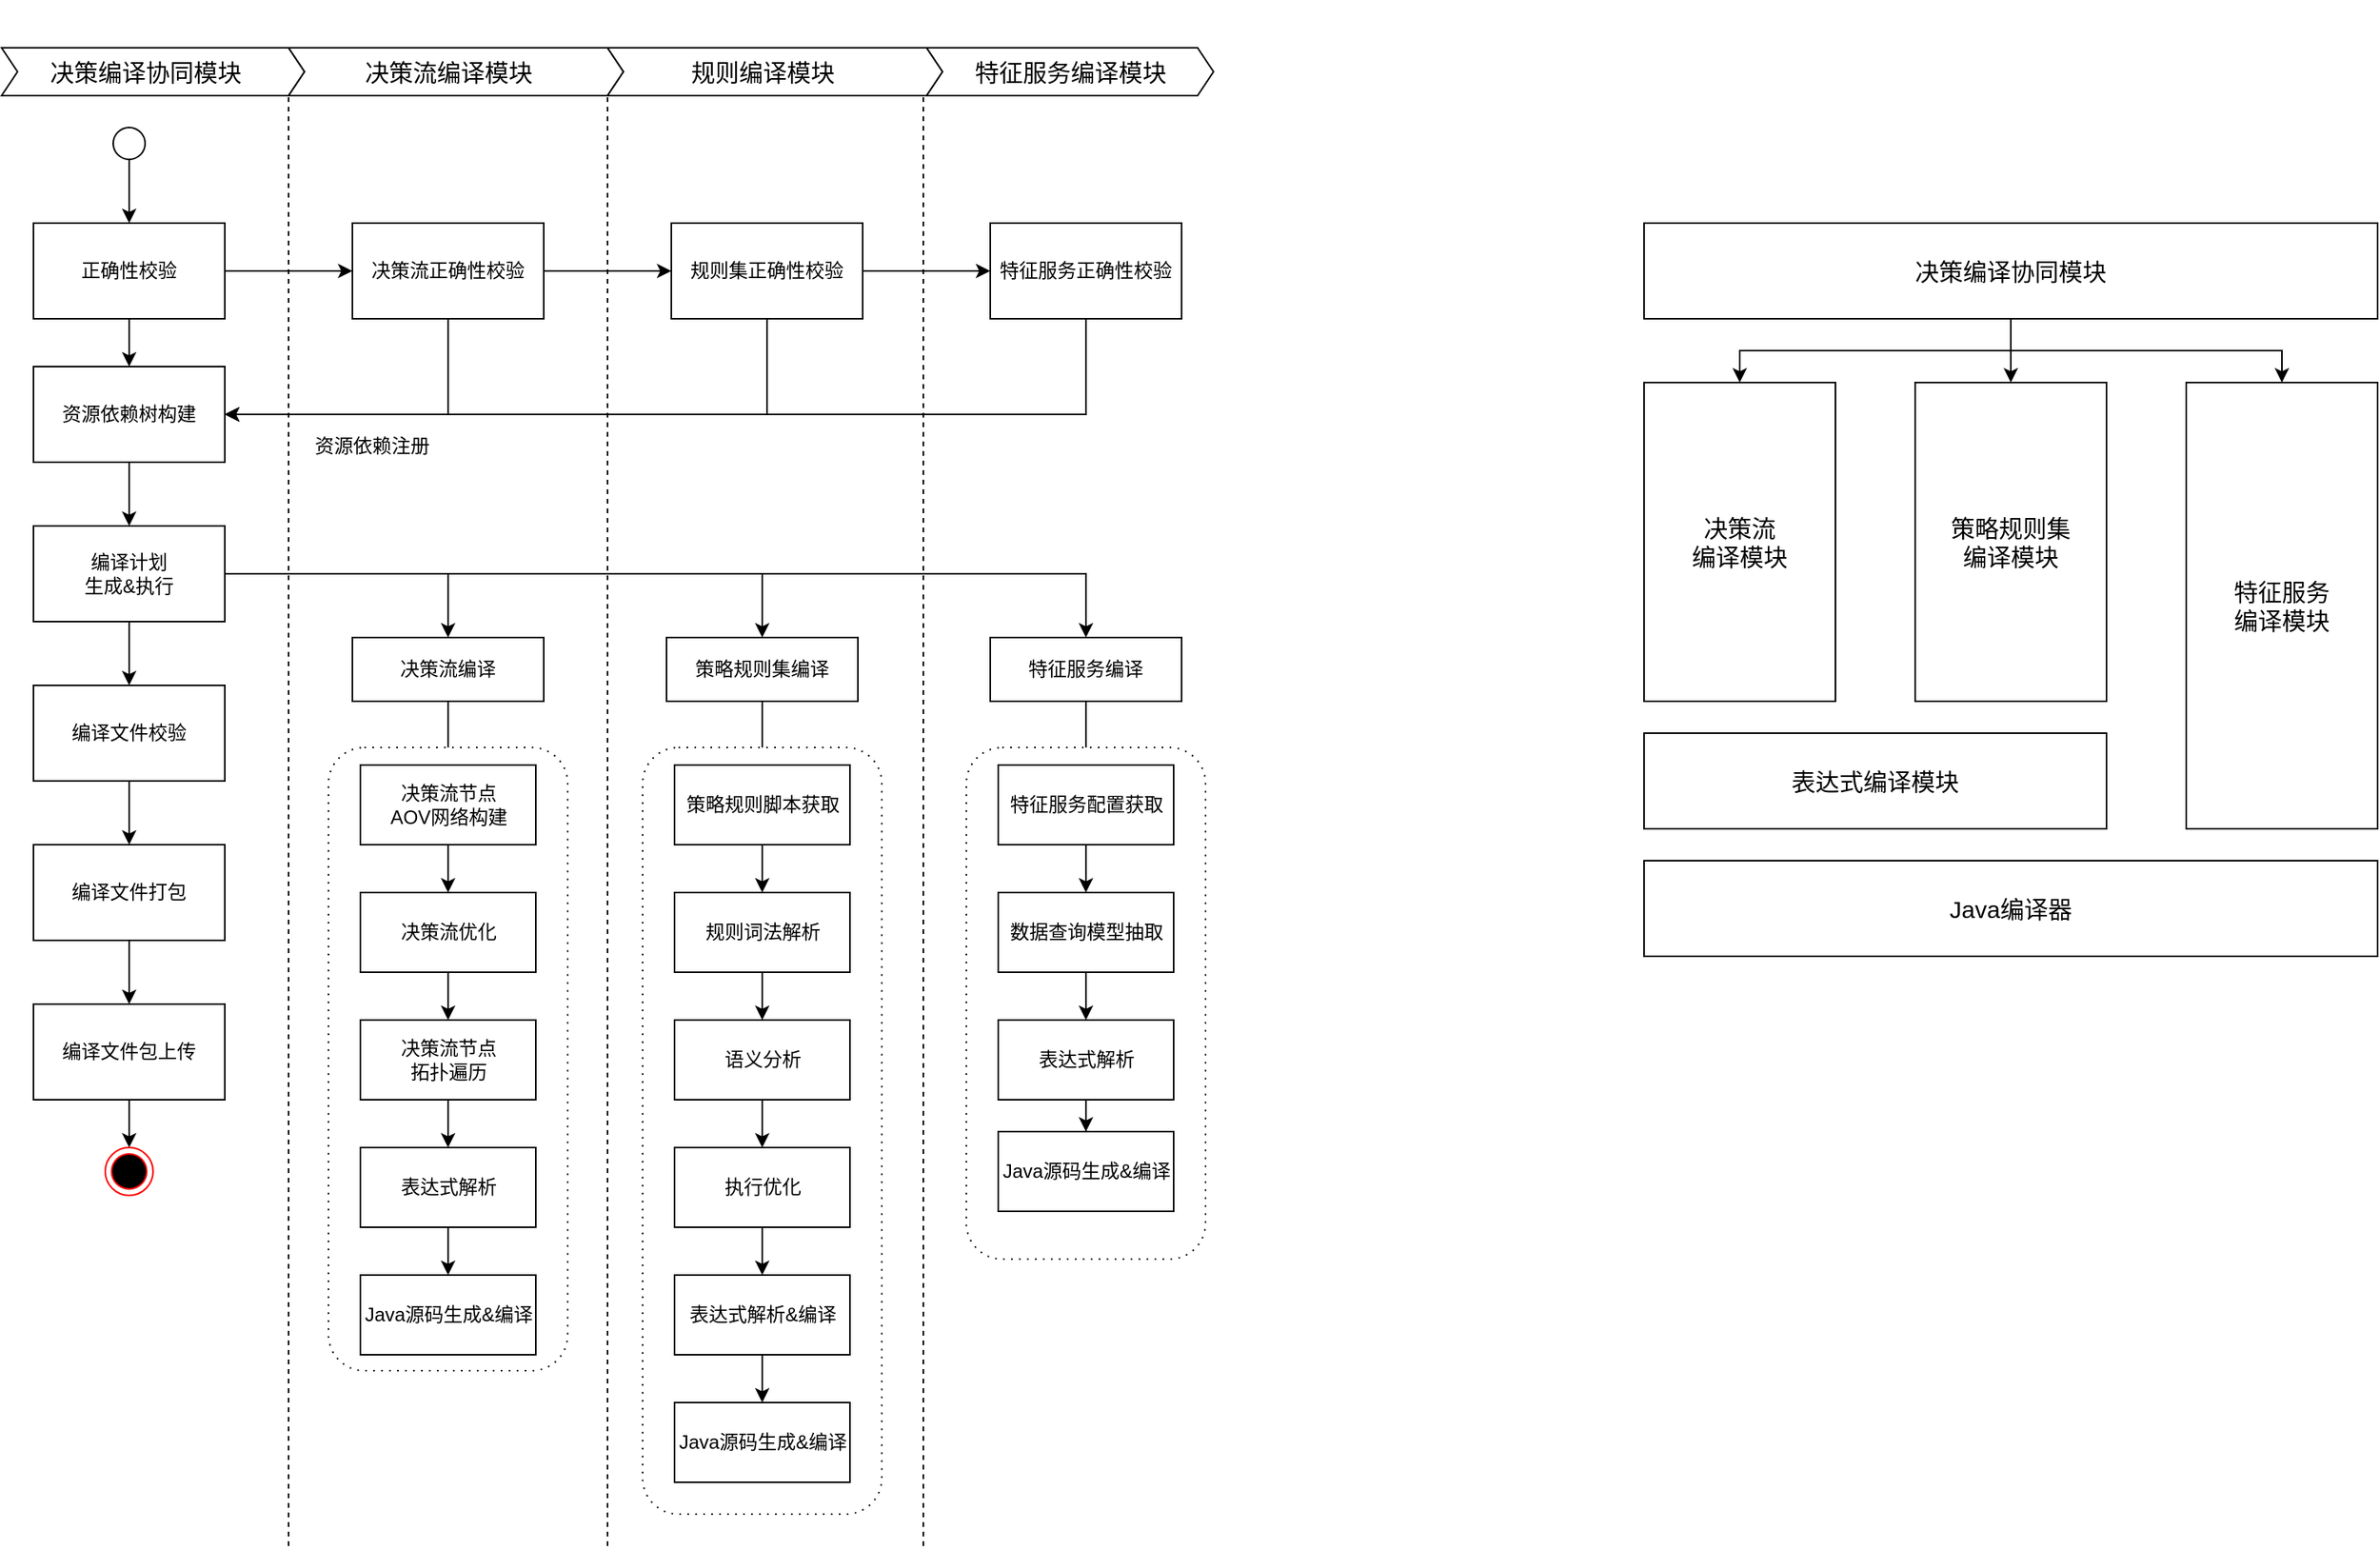 <mxfile version="13.6.4" type="github">
  <diagram id="XIEwJmgOxNmqymngDd2L" name="Page-1">
    <mxGraphModel dx="1463" dy="1116" grid="1" gridSize="10" guides="1" tooltips="1" connect="1" arrows="1" fold="1" page="1" pageScale="1" pageWidth="827" pageHeight="1169" math="0" shadow="0">
      <root>
        <mxCell id="0" />
        <mxCell id="1" parent="0" />
        <mxCell id="7AzHG-92tgLLTeT5lNPb-124" value="&#xa;&#xa;&lt;span style=&quot;color: rgba(0, 0, 0, 0); font-family: monospace; font-size: 0px; font-style: normal; font-weight: 400; letter-spacing: normal; text-indent: 0px; text-transform: none; word-spacing: 0px; background-color: rgb(248, 249, 250); display: inline; float: none;&quot;&gt;&amp;nbsp;&lt;/span&gt;&#xa;&#xa;" style="html=1;shadow=0;dashed=0;align=center;verticalAlign=middle;shape=mxgraph.arrows2.arrow;dy=0;dx=10;notch=10;fontSize=15;" vertex="1" parent="1">
          <mxGeometry x="470" y="300" width="210" height="30" as="geometry" />
        </mxCell>
        <mxCell id="7AzHG-92tgLLTeT5lNPb-114" value="&#xa;&#xa;&lt;span style=&quot;color: rgba(0, 0, 0, 0); font-family: monospace; font-size: 0px; font-style: normal; font-weight: 400; letter-spacing: normal; text-indent: 0px; text-transform: none; word-spacing: 0px; background-color: rgb(248, 249, 250); display: inline; float: none;&quot;&gt;&amp;nbsp;&lt;/span&gt;&#xa;&#xa;" style="endArrow=none;dashed=1;html=1;entryX=0;entryY=0;entryDx=0;entryDy=0;entryPerimeter=0;" parent="1" edge="1" target="7AzHG-92tgLLTeT5lNPb-123">
          <mxGeometry width="50" height="50" relative="1" as="geometry">
            <mxPoint x="270" y="1240" as="sourcePoint" />
            <mxPoint x="270" y="280" as="targetPoint" />
          </mxGeometry>
        </mxCell>
        <mxCell id="7AzHG-92tgLLTeT5lNPb-15" value="&#xa;&#xa;&lt;span style=&quot;color: rgba(0, 0, 0, 0); font-family: monospace; font-size: 0px; font-style: normal; font-weight: 400; letter-spacing: normal; text-indent: 0px; text-transform: none; word-spacing: 0px; background-color: rgb(248, 249, 250); display: inline; float: none;&quot;&gt;&amp;nbsp;&lt;/span&gt;&#xa;&#xa;" style="endArrow=none;dashed=1;html=1;" parent="1" edge="1">
          <mxGeometry width="50" height="50" relative="1" as="geometry">
            <mxPoint x="470" y="1240" as="sourcePoint" />
            <mxPoint x="470" y="326" as="targetPoint" />
          </mxGeometry>
        </mxCell>
        <mxCell id="7AzHG-92tgLLTeT5lNPb-24" value="&#xa;&#xa;&lt;span style=&quot;color: rgba(0, 0, 0, 0); font-family: monospace; font-size: 0px; font-style: normal; font-weight: 400; letter-spacing: normal; text-indent: 0px; text-transform: none; word-spacing: 0px; background-color: rgb(248, 249, 250); display: inline; float: none;&quot;&gt;&amp;nbsp;&lt;/span&gt;&#xa;&#xa;" style="endArrow=none;dashed=1;html=1;entryX=0;entryY=0;entryDx=200;entryDy=0;entryPerimeter=0;" parent="1" edge="1">
          <mxGeometry width="50" height="50" relative="1" as="geometry">
            <mxPoint x="668" y="1240" as="sourcePoint" />
            <mxPoint x="668" y="300" as="targetPoint" />
          </mxGeometry>
        </mxCell>
        <mxCell id="7AzHG-92tgLLTeT5lNPb-121" value="&#xa;&#xa;&lt;span style=&quot;color: rgba(0, 0, 0, 0); font-family: monospace; font-size: 0px; font-style: normal; font-weight: 400; letter-spacing: normal; text-indent: 0px; text-transform: none; word-spacing: 0px; background-color: rgb(248, 249, 250); display: inline; float: none;&quot;&gt;&amp;nbsp;&lt;/span&gt;&#xa;&#xa;" style="html=1;shadow=0;dashed=0;align=center;verticalAlign=middle;shape=mxgraph.arrows2.arrow;dy=0;dx=10;notch=10;fontSize=15;" vertex="1" parent="1">
          <mxGeometry x="90" y="300" width="190" height="30" as="geometry" />
        </mxCell>
        <mxCell id="7AzHG-92tgLLTeT5lNPb-123" value="&#xa;&#xa;&lt;span style=&quot;color: rgba(0, 0, 0, 0); font-family: monospace; font-size: 0px; font-style: normal; font-weight: 400; letter-spacing: normal; text-indent: 0px; text-transform: none; word-spacing: 0px; background-color: rgb(248, 249, 250); display: inline; float: none;&quot;&gt;&amp;nbsp;&lt;/span&gt;&#xa;&#xa;" style="html=1;shadow=0;dashed=0;align=center;verticalAlign=middle;shape=mxgraph.arrows2.arrow;dy=0;dx=10;notch=10;fontSize=15;" vertex="1" parent="1">
          <mxGeometry x="270" y="300" width="210" height="30" as="geometry" />
        </mxCell>
        <mxCell id="7AzHG-92tgLLTeT5lNPb-127" value="&#xa;&#xa;&lt;span style=&quot;color: rgba(0, 0, 0, 0); font-family: monospace; font-size: 0px; font-style: normal; font-weight: 400; letter-spacing: normal; text-indent: 0px; text-transform: none; word-spacing: 0px; background-color: rgb(248, 249, 250); display: inline; float: none;&quot;&gt;&amp;nbsp;&lt;/span&gt;&#xa;&#xa;" style="html=1;shadow=0;dashed=0;align=center;verticalAlign=middle;shape=mxgraph.arrows2.arrow;dy=0;dx=10;notch=10;fontSize=15;" vertex="1" parent="1">
          <mxGeometry x="670" y="300" width="180" height="30" as="geometry" />
        </mxCell>
        <mxCell id="7AzHG-92tgLLTeT5lNPb-128" value="&#xa;&#xa;&lt;span style=&quot;color: rgba(0, 0, 0, 0); font-family: monospace; font-size: 0px; font-style: normal; font-weight: 400; letter-spacing: normal; text-indent: 0px; text-transform: none; word-spacing: 0px; background-color: rgb(248, 249, 250); display: inline; float: none;&quot;&gt;&amp;nbsp;&lt;/span&gt;&#xa;&#xa;" style="html=1;shadow=0;dashed=0;align=center;verticalAlign=middle;shape=mxgraph.arrows2.arrow;dy=0;dx=10;notch=10;fontSize=15;" vertex="1" parent="1">
          <mxGeometry x="470" y="300" width="210" height="30" as="geometry" />
        </mxCell>
        <mxCell id="7AzHG-92tgLLTeT5lNPb-29" value="" style="edgeStyle=orthogonalEdgeStyle;rounded=0;orthogonalLoop=1;jettySize=auto;html=1;exitX=0.5;exitY=1;exitDx=0;exitDy=0;" parent="1" source="7AzHG-92tgLLTeT5lNPb-2" target="7AzHG-92tgLLTeT5lNPb-17" edge="1">
          <mxGeometry relative="1" as="geometry" />
        </mxCell>
        <mxCell id="7AzHG-92tgLLTeT5lNPb-35" value="" style="edgeStyle=orthogonalEdgeStyle;rounded=0;orthogonalLoop=1;jettySize=auto;html=1;" parent="1" source="7AzHG-92tgLLTeT5lNPb-1" target="7AzHG-92tgLLTeT5lNPb-34" edge="1">
          <mxGeometry relative="1" as="geometry" />
        </mxCell>
        <mxCell id="kVF2bjEt8h-Rvxi-zuzt-1" value="" style="edgeStyle=orthogonalEdgeStyle;rounded=0;orthogonalLoop=1;jettySize=auto;html=1;entryX=0.5;entryY=0;entryDx=0;entryDy=0;" edge="1" parent="1" source="7AzHG-92tgLLTeT5lNPb-1" target="7AzHG-92tgLLTeT5lNPb-2">
          <mxGeometry relative="1" as="geometry">
            <mxPoint x="170" y="490" as="targetPoint" />
          </mxGeometry>
        </mxCell>
        <mxCell id="7AzHG-92tgLLTeT5lNPb-1" value="正确性校验" style="rounded=0;whiteSpace=wrap;html=1;" parent="1" vertex="1">
          <mxGeometry x="110" y="410" width="120" height="60" as="geometry" />
        </mxCell>
        <mxCell id="7AzHG-92tgLLTeT5lNPb-2" value="资源依赖树构建" style="whiteSpace=wrap;html=1;rounded=0;" parent="1" vertex="1">
          <mxGeometry x="110" y="500" width="120" height="60" as="geometry" />
        </mxCell>
        <mxCell id="7AzHG-92tgLLTeT5lNPb-83" value="" style="edgeStyle=orthogonalEdgeStyle;rounded=0;orthogonalLoop=1;jettySize=auto;html=1;startArrow=none;startFill=0;endArrow=classic;endFill=1;" parent="1" source="7AzHG-92tgLLTeT5lNPb-4" edge="1">
          <mxGeometry relative="1" as="geometry">
            <mxPoint x="567" y="790" as="targetPoint" />
          </mxGeometry>
        </mxCell>
        <mxCell id="7AzHG-92tgLLTeT5lNPb-4" value="策略规则集编译" style="whiteSpace=wrap;html=1;rounded=0;" parent="1" vertex="1">
          <mxGeometry x="507" y="670" width="120" height="40" as="geometry" />
        </mxCell>
        <mxCell id="7AzHG-92tgLLTeT5lNPb-27" value="" style="edgeStyle=orthogonalEdgeStyle;rounded=0;orthogonalLoop=1;jettySize=auto;html=1;" parent="1" source="7AzHG-92tgLLTeT5lNPb-9" target="7AzHG-92tgLLTeT5lNPb-1" edge="1">
          <mxGeometry relative="1" as="geometry" />
        </mxCell>
        <mxCell id="7AzHG-92tgLLTeT5lNPb-9" value="" style="verticalLabelPosition=bottom;verticalAlign=top;html=1;shape=mxgraph.flowchart.on-page_reference;" parent="1" vertex="1">
          <mxGeometry x="160" y="350" width="20" height="20" as="geometry" />
        </mxCell>
        <mxCell id="7AzHG-92tgLLTeT5lNPb-13" value="&lt;span&gt;特征服务编译&lt;/span&gt;" style="whiteSpace=wrap;html=1;rounded=0;" parent="1" vertex="1">
          <mxGeometry x="710" y="670" width="120" height="40" as="geometry" />
        </mxCell>
        <mxCell id="7AzHG-92tgLLTeT5lNPb-20" value="&#xa;&#xa;&lt;span style=&quot;color: rgba(0, 0, 0, 0); font-family: monospace; font-size: 0px; font-style: normal; font-weight: 400; letter-spacing: normal; text-indent: 0px; text-transform: none; word-spacing: 0px; background-color: rgb(248, 249, 250); display: inline; float: none;&quot;&gt;&amp;nbsp;&lt;/span&gt;&#xa;&#xa;" style="edgeStyle=orthogonalEdgeStyle;rounded=0;orthogonalLoop=1;jettySize=auto;html=1;exitX=1;exitY=0.5;exitDx=0;exitDy=0;entryX=0.5;entryY=0;entryDx=0;entryDy=0;" parent="1" source="7AzHG-92tgLLTeT5lNPb-17" target="7AzHG-92tgLLTeT5lNPb-13" edge="1">
          <mxGeometry relative="1" as="geometry" />
        </mxCell>
        <mxCell id="7AzHG-92tgLLTeT5lNPb-16" value="决策流编译" style="whiteSpace=wrap;html=1;rounded=0;" parent="1" vertex="1">
          <mxGeometry x="310" y="670" width="120" height="40" as="geometry" />
        </mxCell>
        <mxCell id="7AzHG-92tgLLTeT5lNPb-19" value="" style="edgeStyle=orthogonalEdgeStyle;rounded=0;orthogonalLoop=1;jettySize=auto;html=1;" parent="1" source="7AzHG-92tgLLTeT5lNPb-17" target="7AzHG-92tgLLTeT5lNPb-16" edge="1">
          <mxGeometry relative="1" as="geometry" />
        </mxCell>
        <mxCell id="7AzHG-92tgLLTeT5lNPb-22" value="" style="edgeStyle=orthogonalEdgeStyle;rounded=0;orthogonalLoop=1;jettySize=auto;html=1;" parent="1" source="7AzHG-92tgLLTeT5lNPb-17" target="7AzHG-92tgLLTeT5lNPb-4" edge="1">
          <mxGeometry relative="1" as="geometry">
            <mxPoint x="310" y="630" as="targetPoint" />
          </mxGeometry>
        </mxCell>
        <mxCell id="7AzHG-92tgLLTeT5lNPb-42" value="" style="edgeStyle=orthogonalEdgeStyle;rounded=0;orthogonalLoop=1;jettySize=auto;html=1;" parent="1" source="7AzHG-92tgLLTeT5lNPb-17" target="7AzHG-92tgLLTeT5lNPb-41" edge="1">
          <mxGeometry relative="1" as="geometry" />
        </mxCell>
        <mxCell id="7AzHG-92tgLLTeT5lNPb-17" value="编译计划&lt;br&gt;生成&amp;amp;执行" style="whiteSpace=wrap;html=1;rounded=0;" parent="1" vertex="1">
          <mxGeometry x="110" y="600" width="120" height="60" as="geometry" />
        </mxCell>
        <mxCell id="7AzHG-92tgLLTeT5lNPb-37" value="" style="edgeStyle=orthogonalEdgeStyle;rounded=0;orthogonalLoop=1;jettySize=auto;html=1;" parent="1" source="7AzHG-92tgLLTeT5lNPb-34" target="7AzHG-92tgLLTeT5lNPb-36" edge="1">
          <mxGeometry relative="1" as="geometry" />
        </mxCell>
        <mxCell id="kVF2bjEt8h-Rvxi-zuzt-11" style="edgeStyle=orthogonalEdgeStyle;rounded=0;orthogonalLoop=1;jettySize=auto;html=1;entryX=1;entryY=0.5;entryDx=0;entryDy=0;" edge="1" parent="1" source="7AzHG-92tgLLTeT5lNPb-34" target="7AzHG-92tgLLTeT5lNPb-2">
          <mxGeometry relative="1" as="geometry">
            <Array as="points">
              <mxPoint x="370" y="530" />
            </Array>
          </mxGeometry>
        </mxCell>
        <mxCell id="7AzHG-92tgLLTeT5lNPb-34" value="决策流正确性校验" style="whiteSpace=wrap;html=1;rounded=0;" parent="1" vertex="1">
          <mxGeometry x="310" y="410" width="120" height="60" as="geometry" />
        </mxCell>
        <mxCell id="7AzHG-92tgLLTeT5lNPb-39" value="" style="edgeStyle=orthogonalEdgeStyle;rounded=0;orthogonalLoop=1;jettySize=auto;html=1;" parent="1" source="7AzHG-92tgLLTeT5lNPb-36" target="7AzHG-92tgLLTeT5lNPb-38" edge="1">
          <mxGeometry relative="1" as="geometry" />
        </mxCell>
        <mxCell id="kVF2bjEt8h-Rvxi-zuzt-12" value="&#xa;&#xa;&lt;span style=&quot;color: rgba(0, 0, 0, 0); font-family: monospace; font-size: 0px; font-style: normal; font-weight: 400; letter-spacing: normal; text-indent: 0px; text-transform: none; word-spacing: 0px; background-color: rgb(248, 249, 250); display: inline; float: none;&quot;&gt;&amp;nbsp;&lt;/span&gt;&#xa;&#xa;" style="edgeStyle=orthogonalEdgeStyle;rounded=0;orthogonalLoop=1;jettySize=auto;html=1;entryX=1;entryY=0.5;entryDx=0;entryDy=0;" edge="1" parent="1" source="7AzHG-92tgLLTeT5lNPb-36" target="7AzHG-92tgLLTeT5lNPb-2">
          <mxGeometry relative="1" as="geometry">
            <Array as="points">
              <mxPoint x="570" y="530" />
            </Array>
          </mxGeometry>
        </mxCell>
        <mxCell id="7AzHG-92tgLLTeT5lNPb-36" value="规则集正确性校验" style="whiteSpace=wrap;html=1;rounded=0;" parent="1" vertex="1">
          <mxGeometry x="510" y="410" width="120" height="60" as="geometry" />
        </mxCell>
        <mxCell id="kVF2bjEt8h-Rvxi-zuzt-13" style="edgeStyle=orthogonalEdgeStyle;rounded=0;orthogonalLoop=1;jettySize=auto;html=1;entryX=1;entryY=0.5;entryDx=0;entryDy=0;" edge="1" parent="1" source="7AzHG-92tgLLTeT5lNPb-38" target="7AzHG-92tgLLTeT5lNPb-2">
          <mxGeometry relative="1" as="geometry">
            <Array as="points">
              <mxPoint x="770" y="530" />
            </Array>
          </mxGeometry>
        </mxCell>
        <mxCell id="7AzHG-92tgLLTeT5lNPb-38" value="特征服务正确性校验" style="whiteSpace=wrap;html=1;rounded=0;" parent="1" vertex="1">
          <mxGeometry x="710" y="410" width="120" height="60" as="geometry" />
        </mxCell>
        <mxCell id="7AzHG-92tgLLTeT5lNPb-44" value="" style="edgeStyle=orthogonalEdgeStyle;rounded=0;orthogonalLoop=1;jettySize=auto;html=1;" parent="1" source="7AzHG-92tgLLTeT5lNPb-41" target="7AzHG-92tgLLTeT5lNPb-43" edge="1">
          <mxGeometry relative="1" as="geometry" />
        </mxCell>
        <mxCell id="7AzHG-92tgLLTeT5lNPb-41" value="编译文件校验" style="whiteSpace=wrap;html=1;rounded=0;" parent="1" vertex="1">
          <mxGeometry x="110" y="700" width="120" height="60" as="geometry" />
        </mxCell>
        <mxCell id="7AzHG-92tgLLTeT5lNPb-46" value="" style="edgeStyle=orthogonalEdgeStyle;rounded=0;orthogonalLoop=1;jettySize=auto;html=1;" parent="1" source="7AzHG-92tgLLTeT5lNPb-43" target="7AzHG-92tgLLTeT5lNPb-45" edge="1">
          <mxGeometry relative="1" as="geometry" />
        </mxCell>
        <mxCell id="7AzHG-92tgLLTeT5lNPb-43" value="编译文件打包" style="whiteSpace=wrap;html=1;rounded=0;" parent="1" vertex="1">
          <mxGeometry x="110" y="800" width="120" height="60" as="geometry" />
        </mxCell>
        <mxCell id="7AzHG-92tgLLTeT5lNPb-52" value="" style="edgeStyle=orthogonalEdgeStyle;rounded=0;orthogonalLoop=1;jettySize=auto;html=1;" parent="1" source="7AzHG-92tgLLTeT5lNPb-45" target="7AzHG-92tgLLTeT5lNPb-51" edge="1">
          <mxGeometry relative="1" as="geometry" />
        </mxCell>
        <mxCell id="7AzHG-92tgLLTeT5lNPb-45" value="编译文件包上传" style="whiteSpace=wrap;html=1;rounded=0;" parent="1" vertex="1">
          <mxGeometry x="110" y="900" width="120" height="60" as="geometry" />
        </mxCell>
        <mxCell id="7AzHG-92tgLLTeT5lNPb-51" value="" style="ellipse;html=1;shape=endState;fillColor=#000000;strokeColor=#ff0000;" parent="1" vertex="1">
          <mxGeometry x="155" y="990" width="30" height="30" as="geometry" />
        </mxCell>
        <mxCell id="7AzHG-92tgLLTeT5lNPb-57" value="" style="edgeStyle=orthogonalEdgeStyle;rounded=0;orthogonalLoop=1;jettySize=auto;html=1;endArrow=none;endFill=0;" parent="1" source="7AzHG-92tgLLTeT5lNPb-55" target="7AzHG-92tgLLTeT5lNPb-16" edge="1">
          <mxGeometry relative="1" as="geometry" />
        </mxCell>
        <mxCell id="7AzHG-92tgLLTeT5lNPb-55" value="&#xa;&#xa;&lt;span style=&quot;color: rgba(0, 0, 0, 0); font-family: monospace; font-size: 0px; font-style: normal; font-weight: 400; letter-spacing: normal; text-indent: 0px; text-transform: none; word-spacing: 0px; background-color: rgb(248, 249, 250); display: inline; float: none;&quot;&gt;&amp;nbsp;&lt;/span&gt;&#xa;&#xa;" style="shape=ext;rounded=1;html=1;whiteSpace=wrap;dashed=1;dashPattern=1 4;" parent="1" vertex="1">
          <mxGeometry x="295" y="739" width="150" height="391" as="geometry" />
        </mxCell>
        <mxCell id="7AzHG-92tgLLTeT5lNPb-67" value="" style="edgeStyle=orthogonalEdgeStyle;rounded=0;orthogonalLoop=1;jettySize=auto;html=1;startArrow=none;startFill=0;endArrow=classic;endFill=1;" parent="1" source="7AzHG-92tgLLTeT5lNPb-59" target="7AzHG-92tgLLTeT5lNPb-66" edge="1">
          <mxGeometry relative="1" as="geometry" />
        </mxCell>
        <mxCell id="7AzHG-92tgLLTeT5lNPb-59" value="决策流节点&lt;br&gt;AOV网络构建" style="html=1;" parent="1" vertex="1">
          <mxGeometry x="315" y="750" width="110" height="50" as="geometry" />
        </mxCell>
        <mxCell id="7AzHG-92tgLLTeT5lNPb-69" value="" style="edgeStyle=orthogonalEdgeStyle;rounded=0;orthogonalLoop=1;jettySize=auto;html=1;startArrow=none;startFill=0;endArrow=classic;endFill=1;" parent="1" source="7AzHG-92tgLLTeT5lNPb-66" target="7AzHG-92tgLLTeT5lNPb-68" edge="1">
          <mxGeometry relative="1" as="geometry" />
        </mxCell>
        <mxCell id="7AzHG-92tgLLTeT5lNPb-66" value="决策流优化" style="html=1;" parent="1" vertex="1">
          <mxGeometry x="315" y="830" width="110" height="50" as="geometry" />
        </mxCell>
        <mxCell id="7AzHG-92tgLLTeT5lNPb-186" value="" style="edgeStyle=orthogonalEdgeStyle;rounded=0;orthogonalLoop=1;jettySize=auto;html=1;startArrow=none;startFill=0;endArrow=classic;endFill=1;fontSize=15;" edge="1" parent="1" source="7AzHG-92tgLLTeT5lNPb-68" target="7AzHG-92tgLLTeT5lNPb-185">
          <mxGeometry relative="1" as="geometry" />
        </mxCell>
        <mxCell id="7AzHG-92tgLLTeT5lNPb-68" value="决策流节点&lt;br&gt;拓扑遍历" style="html=1;" parent="1" vertex="1">
          <mxGeometry x="315" y="910" width="110" height="50" as="geometry" />
        </mxCell>
        <mxCell id="7AzHG-92tgLLTeT5lNPb-70" value="Java源码生成&amp;amp;编译" style="html=1;" parent="1" vertex="1">
          <mxGeometry x="315" y="1070" width="110" height="50" as="geometry" />
        </mxCell>
        <mxCell id="7AzHG-92tgLLTeT5lNPb-74" value="&#xa;&#xa;&lt;span style=&quot;color: rgba(0, 0, 0, 0); font-family: monospace; font-size: 0px; font-style: normal; font-weight: 400; letter-spacing: normal; text-indent: 0px; text-transform: none; word-spacing: 0px; background-color: rgb(248, 249, 250); display: inline; float: none;&quot;&gt;&amp;nbsp;&lt;/span&gt;&#xa;&#xa;" style="shape=ext;rounded=1;html=1;whiteSpace=wrap;dashed=1;dashPattern=1 4;" parent="1" vertex="1">
          <mxGeometry x="492" y="739" width="150" height="481" as="geometry" />
        </mxCell>
        <mxCell id="7AzHG-92tgLLTeT5lNPb-75" value="" style="edgeStyle=orthogonalEdgeStyle;rounded=0;orthogonalLoop=1;jettySize=auto;html=1;startArrow=none;startFill=0;endArrow=classic;endFill=1;" parent="1" source="7AzHG-92tgLLTeT5lNPb-76" target="7AzHG-92tgLLTeT5lNPb-78" edge="1">
          <mxGeometry relative="1" as="geometry" />
        </mxCell>
        <mxCell id="7AzHG-92tgLLTeT5lNPb-76" value="策略规则脚本获取" style="html=1;" parent="1" vertex="1">
          <mxGeometry x="512" y="750" width="110" height="50" as="geometry" />
        </mxCell>
        <mxCell id="7AzHG-92tgLLTeT5lNPb-77" value="" style="edgeStyle=orthogonalEdgeStyle;rounded=0;orthogonalLoop=1;jettySize=auto;html=1;startArrow=none;startFill=0;endArrow=classic;endFill=1;" parent="1" source="7AzHG-92tgLLTeT5lNPb-78" target="7AzHG-92tgLLTeT5lNPb-80" edge="1">
          <mxGeometry relative="1" as="geometry" />
        </mxCell>
        <mxCell id="7AzHG-92tgLLTeT5lNPb-78" value="规则词法解析" style="html=1;" parent="1" vertex="1">
          <mxGeometry x="512" y="830" width="110" height="50" as="geometry" />
        </mxCell>
        <mxCell id="7AzHG-92tgLLTeT5lNPb-79" value="" style="edgeStyle=orthogonalEdgeStyle;rounded=0;orthogonalLoop=1;jettySize=auto;html=1;startArrow=none;startFill=0;endArrow=classic;endFill=1;" parent="1" source="7AzHG-92tgLLTeT5lNPb-80" target="7AzHG-92tgLLTeT5lNPb-81" edge="1">
          <mxGeometry relative="1" as="geometry" />
        </mxCell>
        <mxCell id="7AzHG-92tgLLTeT5lNPb-80" value="语义分析" style="html=1;" parent="1" vertex="1">
          <mxGeometry x="512" y="910" width="110" height="50" as="geometry" />
        </mxCell>
        <mxCell id="7AzHG-92tgLLTeT5lNPb-89" value="" style="edgeStyle=orthogonalEdgeStyle;rounded=0;orthogonalLoop=1;jettySize=auto;html=1;startArrow=none;startFill=0;endArrow=classic;endFill=1;" parent="1" source="7AzHG-92tgLLTeT5lNPb-81" target="7AzHG-92tgLLTeT5lNPb-88" edge="1">
          <mxGeometry relative="1" as="geometry" />
        </mxCell>
        <mxCell id="7AzHG-92tgLLTeT5lNPb-81" value="执行优化" style="html=1;" parent="1" vertex="1">
          <mxGeometry x="512" y="990" width="110" height="50" as="geometry" />
        </mxCell>
        <mxCell id="7AzHG-92tgLLTeT5lNPb-194" value="" style="edgeStyle=orthogonalEdgeStyle;rounded=0;orthogonalLoop=1;jettySize=auto;html=1;startArrow=none;startFill=0;endArrow=classic;endFill=1;fontSize=15;" edge="1" parent="1" source="7AzHG-92tgLLTeT5lNPb-88" target="7AzHG-92tgLLTeT5lNPb-193">
          <mxGeometry relative="1" as="geometry" />
        </mxCell>
        <mxCell id="7AzHG-92tgLLTeT5lNPb-88" value="表达式解析&amp;amp;编译" style="html=1;" parent="1" vertex="1">
          <mxGeometry x="512" y="1070" width="110" height="50" as="geometry" />
        </mxCell>
        <mxCell id="7AzHG-92tgLLTeT5lNPb-90" value="" style="edgeStyle=orthogonalEdgeStyle;rounded=0;orthogonalLoop=1;jettySize=auto;html=1;startArrow=none;startFill=0;endArrow=classic;endFill=1;" parent="1" edge="1">
          <mxGeometry relative="1" as="geometry">
            <mxPoint x="770" y="710" as="sourcePoint" />
            <mxPoint x="770" y="790" as="targetPoint" />
          </mxGeometry>
        </mxCell>
        <mxCell id="7AzHG-92tgLLTeT5lNPb-92" value="" style="edgeStyle=orthogonalEdgeStyle;rounded=0;orthogonalLoop=1;jettySize=auto;html=1;startArrow=none;startFill=0;endArrow=classic;endFill=1;" parent="1" source="7AzHG-92tgLLTeT5lNPb-93" target="7AzHG-92tgLLTeT5lNPb-95" edge="1">
          <mxGeometry relative="1" as="geometry" />
        </mxCell>
        <mxCell id="7AzHG-92tgLLTeT5lNPb-93" value="策略规则脚本获取" style="html=1;" parent="1" vertex="1">
          <mxGeometry x="715" y="750" width="110" height="50" as="geometry" />
        </mxCell>
        <mxCell id="7AzHG-92tgLLTeT5lNPb-94" value="" style="edgeStyle=orthogonalEdgeStyle;rounded=0;orthogonalLoop=1;jettySize=auto;html=1;startArrow=none;startFill=0;endArrow=classic;endFill=1;" parent="1" source="7AzHG-92tgLLTeT5lNPb-95" target="7AzHG-92tgLLTeT5lNPb-97" edge="1">
          <mxGeometry relative="1" as="geometry" />
        </mxCell>
        <mxCell id="7AzHG-92tgLLTeT5lNPb-95" value="规则词法解析" style="html=1;" parent="1" vertex="1">
          <mxGeometry x="715" y="830" width="110" height="50" as="geometry" />
        </mxCell>
        <mxCell id="7AzHG-92tgLLTeT5lNPb-97" value="语义分析" style="html=1;" parent="1" vertex="1">
          <mxGeometry x="715" y="910" width="110" height="50" as="geometry" />
        </mxCell>
        <mxCell id="7AzHG-92tgLLTeT5lNPb-101" value="" style="edgeStyle=orthogonalEdgeStyle;rounded=0;orthogonalLoop=1;jettySize=auto;html=1;startArrow=none;startFill=0;endArrow=classic;endFill=1;" parent="1" edge="1">
          <mxGeometry relative="1" as="geometry">
            <mxPoint x="770" y="710" as="sourcePoint" />
            <mxPoint x="770" y="790" as="targetPoint" />
          </mxGeometry>
        </mxCell>
        <mxCell id="7AzHG-92tgLLTeT5lNPb-102" value="&#xa;&#xa;&lt;span style=&quot;color: rgba(0, 0, 0, 0); font-family: monospace; font-size: 0px; font-style: normal; font-weight: 400; letter-spacing: normal; text-indent: 0px; text-transform: none; word-spacing: 0px; background-color: rgb(248, 249, 250); display: inline; float: none;&quot;&gt;&amp;nbsp;&lt;/span&gt;&#xa;&#xa;" style="shape=ext;rounded=1;html=1;whiteSpace=wrap;dashed=1;dashPattern=1 4;" parent="1" vertex="1">
          <mxGeometry x="695" y="739" width="150" height="321" as="geometry" />
        </mxCell>
        <mxCell id="7AzHG-92tgLLTeT5lNPb-103" value="" style="edgeStyle=orthogonalEdgeStyle;rounded=0;orthogonalLoop=1;jettySize=auto;html=1;startArrow=none;startFill=0;endArrow=classic;endFill=1;" parent="1" source="7AzHG-92tgLLTeT5lNPb-104" target="7AzHG-92tgLLTeT5lNPb-106" edge="1">
          <mxGeometry relative="1" as="geometry" />
        </mxCell>
        <mxCell id="7AzHG-92tgLLTeT5lNPb-104" value="特征服务配置获取" style="html=1;" parent="1" vertex="1">
          <mxGeometry x="715" y="750" width="110" height="50" as="geometry" />
        </mxCell>
        <mxCell id="7AzHG-92tgLLTeT5lNPb-200" value="" style="edgeStyle=orthogonalEdgeStyle;rounded=0;orthogonalLoop=1;jettySize=auto;html=1;startArrow=none;startFill=0;endArrow=classic;endFill=1;fontSize=15;" edge="1" parent="1" source="7AzHG-92tgLLTeT5lNPb-106" target="7AzHG-92tgLLTeT5lNPb-197">
          <mxGeometry relative="1" as="geometry" />
        </mxCell>
        <mxCell id="7AzHG-92tgLLTeT5lNPb-106" value="数据查询模型抽取" style="html=1;" parent="1" vertex="1">
          <mxGeometry x="715" y="830" width="110" height="50" as="geometry" />
        </mxCell>
        <mxCell id="7AzHG-92tgLLTeT5lNPb-107" value="" style="edgeStyle=orthogonalEdgeStyle;rounded=0;orthogonalLoop=1;jettySize=auto;html=1;startArrow=none;startFill=0;endArrow=classic;endFill=1;" parent="1" edge="1">
          <mxGeometry relative="1" as="geometry">
            <mxPoint x="770" y="990" as="targetPoint" />
          </mxGeometry>
        </mxCell>
        <mxCell id="7AzHG-92tgLLTeT5lNPb-111" value="Java源码生成&amp;amp;编译" style="html=1;" parent="1" vertex="1">
          <mxGeometry x="715" y="980" width="110" height="50" as="geometry" />
        </mxCell>
        <mxCell id="7AzHG-92tgLLTeT5lNPb-115" value="决策编译协同模块" style="text;html=1;align=center;verticalAlign=middle;resizable=0;points=[];autosize=1;fontSize=15;" parent="1" vertex="1">
          <mxGeometry x="110" y="305" width="140" height="20" as="geometry" />
        </mxCell>
        <mxCell id="7AzHG-92tgLLTeT5lNPb-116" value="决策流编译模块" style="text;html=1;align=center;verticalAlign=middle;resizable=0;points=[];autosize=1;fontSize=15;" parent="1" vertex="1">
          <mxGeometry x="310" y="305" width="120" height="20" as="geometry" />
        </mxCell>
        <mxCell id="7AzHG-92tgLLTeT5lNPb-117" value="规则编译模块" style="text;html=1;align=center;verticalAlign=middle;resizable=0;points=[];autosize=1;fontSize=15;" parent="1" vertex="1">
          <mxGeometry x="512" y="305" width="110" height="20" as="geometry" />
        </mxCell>
        <mxCell id="7AzHG-92tgLLTeT5lNPb-118" value="特征服务编译模块" style="text;html=1;align=center;verticalAlign=middle;resizable=0;points=[];autosize=1;fontSize=15;" parent="1" vertex="1">
          <mxGeometry x="690" y="305" width="140" height="20" as="geometry" />
        </mxCell>
        <mxCell id="kVF2bjEt8h-Rvxi-zuzt-3" value="" style="edgeStyle=orthogonalEdgeStyle;rounded=0;orthogonalLoop=1;jettySize=auto;html=1;" edge="1" target="kVF2bjEt8h-Rvxi-zuzt-6" parent="1">
          <mxGeometry relative="1" as="geometry">
            <mxPoint x="430" y="530" as="sourcePoint" />
          </mxGeometry>
        </mxCell>
        <mxCell id="7AzHG-92tgLLTeT5lNPb-148" style="edgeStyle=orthogonalEdgeStyle;rounded=0;orthogonalLoop=1;jettySize=auto;html=1;exitX=0.5;exitY=1;exitDx=0;exitDy=0;startArrow=none;startFill=0;endArrow=classic;endFill=1;fontSize=15;" edge="1" parent="1" source="7AzHG-92tgLLTeT5lNPb-151" target="7AzHG-92tgLLTeT5lNPb-153">
          <mxGeometry relative="1" as="geometry" />
        </mxCell>
        <mxCell id="kVF2bjEt8h-Rvxi-zuzt-5" value="" style="edgeStyle=orthogonalEdgeStyle;rounded=0;orthogonalLoop=1;jettySize=auto;html=1;" edge="1" target="kVF2bjEt8h-Rvxi-zuzt-7" parent="1">
          <mxGeometry relative="1" as="geometry">
            <mxPoint x="630" y="530" as="sourcePoint" />
          </mxGeometry>
        </mxCell>
        <mxCell id="7AzHG-92tgLLTeT5lNPb-149" value="" style="edgeStyle=orthogonalEdgeStyle;rounded=0;orthogonalLoop=1;jettySize=auto;html=1;startArrow=none;startFill=0;endArrow=classic;endFill=1;fontSize=15;" edge="1" parent="1" source="7AzHG-92tgLLTeT5lNPb-151" target="7AzHG-92tgLLTeT5lNPb-155">
          <mxGeometry relative="1" as="geometry" />
        </mxCell>
        <mxCell id="7AzHG-92tgLLTeT5lNPb-150" style="edgeStyle=orthogonalEdgeStyle;rounded=0;orthogonalLoop=1;jettySize=auto;html=1;startArrow=none;startFill=0;endArrow=classic;endFill=1;fontSize=15;" edge="1" parent="1" source="7AzHG-92tgLLTeT5lNPb-151" target="7AzHG-92tgLLTeT5lNPb-158">
          <mxGeometry relative="1" as="geometry">
            <mxPoint x="1370" y="500" as="targetPoint" />
          </mxGeometry>
        </mxCell>
        <mxCell id="7AzHG-92tgLLTeT5lNPb-151" value="决策编译协同模块" style="rounded=0;whiteSpace=wrap;html=1;fontSize=15;" vertex="1" parent="1">
          <mxGeometry x="1120" y="410" width="460" height="60" as="geometry" />
        </mxCell>
        <mxCell id="7AzHG-92tgLLTeT5lNPb-153" value="决策流&lt;br&gt;编译模块" style="rounded=0;whiteSpace=wrap;html=1;fontSize=15;" vertex="1" parent="1">
          <mxGeometry x="1120" y="510" width="120" height="200" as="geometry" />
        </mxCell>
        <mxCell id="7AzHG-92tgLLTeT5lNPb-155" value="策略规则集&lt;br&gt;编译模块" style="rounded=0;whiteSpace=wrap;html=1;fontSize=15;" vertex="1" parent="1">
          <mxGeometry x="1290" y="510" width="120" height="200" as="geometry" />
        </mxCell>
        <mxCell id="7AzHG-92tgLLTeT5lNPb-158" value="特征服务&lt;br&gt;编译模块" style="rounded=0;whiteSpace=wrap;html=1;fontSize=15;" vertex="1" parent="1">
          <mxGeometry x="1460" y="510" width="120" height="280" as="geometry" />
        </mxCell>
        <mxCell id="7AzHG-92tgLLTeT5lNPb-159" value="表达式编译模块" style="rounded=0;whiteSpace=wrap;html=1;fontSize=15;" vertex="1" parent="1">
          <mxGeometry x="1120" y="730" width="290" height="60" as="geometry" />
        </mxCell>
        <mxCell id="7AzHG-92tgLLTeT5lNPb-160" value="Java编译器" style="rounded=0;whiteSpace=wrap;html=1;fontSize=15;" vertex="1" parent="1">
          <mxGeometry x="1120" y="810" width="460" height="60" as="geometry" />
        </mxCell>
        <mxCell id="7AzHG-92tgLLTeT5lNPb-187" value="" style="edgeStyle=orthogonalEdgeStyle;rounded=0;orthogonalLoop=1;jettySize=auto;html=1;startArrow=none;startFill=0;endArrow=classic;endFill=1;fontSize=15;" edge="1" parent="1" source="7AzHG-92tgLLTeT5lNPb-185" target="7AzHG-92tgLLTeT5lNPb-70">
          <mxGeometry relative="1" as="geometry" />
        </mxCell>
        <mxCell id="7AzHG-92tgLLTeT5lNPb-185" value="表达式解析" style="html=1;" vertex="1" parent="1">
          <mxGeometry x="315" y="990" width="110" height="50" as="geometry" />
        </mxCell>
        <mxCell id="7AzHG-92tgLLTeT5lNPb-193" value="Java源码生成&amp;amp;编译" style="html=1;" vertex="1" parent="1">
          <mxGeometry x="512" y="1150" width="110" height="50" as="geometry" />
        </mxCell>
        <mxCell id="7AzHG-92tgLLTeT5lNPb-201" value="" style="edgeStyle=orthogonalEdgeStyle;rounded=0;orthogonalLoop=1;jettySize=auto;html=1;startArrow=none;startFill=0;endArrow=classic;endFill=1;fontSize=15;" edge="1" parent="1" source="7AzHG-92tgLLTeT5lNPb-197" target="7AzHG-92tgLLTeT5lNPb-111">
          <mxGeometry relative="1" as="geometry" />
        </mxCell>
        <mxCell id="7AzHG-92tgLLTeT5lNPb-197" value="表达式解析" style="html=1;" vertex="1" parent="1">
          <mxGeometry x="715" y="910" width="110" height="50" as="geometry" />
        </mxCell>
        <mxCell id="kVF2bjEt8h-Rvxi-zuzt-14" value="资源依赖注册" style="text;html=1;strokeColor=none;fillColor=none;align=center;verticalAlign=middle;whiteSpace=wrap;rounded=0;" vertex="1" parent="1">
          <mxGeometry x="270" y="540" width="105" height="20" as="geometry" />
        </mxCell>
      </root>
    </mxGraphModel>
  </diagram>
</mxfile>
